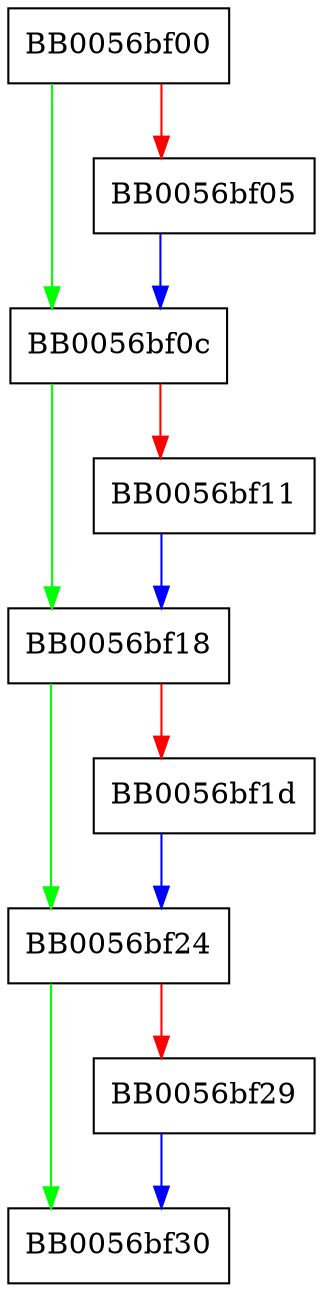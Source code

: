 digraph CMS_SignerInfo_get0_algs {
  node [shape="box"];
  graph [splines=ortho];
  BB0056bf00 -> BB0056bf0c [color="green"];
  BB0056bf00 -> BB0056bf05 [color="red"];
  BB0056bf05 -> BB0056bf0c [color="blue"];
  BB0056bf0c -> BB0056bf18 [color="green"];
  BB0056bf0c -> BB0056bf11 [color="red"];
  BB0056bf11 -> BB0056bf18 [color="blue"];
  BB0056bf18 -> BB0056bf24 [color="green"];
  BB0056bf18 -> BB0056bf1d [color="red"];
  BB0056bf1d -> BB0056bf24 [color="blue"];
  BB0056bf24 -> BB0056bf30 [color="green"];
  BB0056bf24 -> BB0056bf29 [color="red"];
  BB0056bf29 -> BB0056bf30 [color="blue"];
}